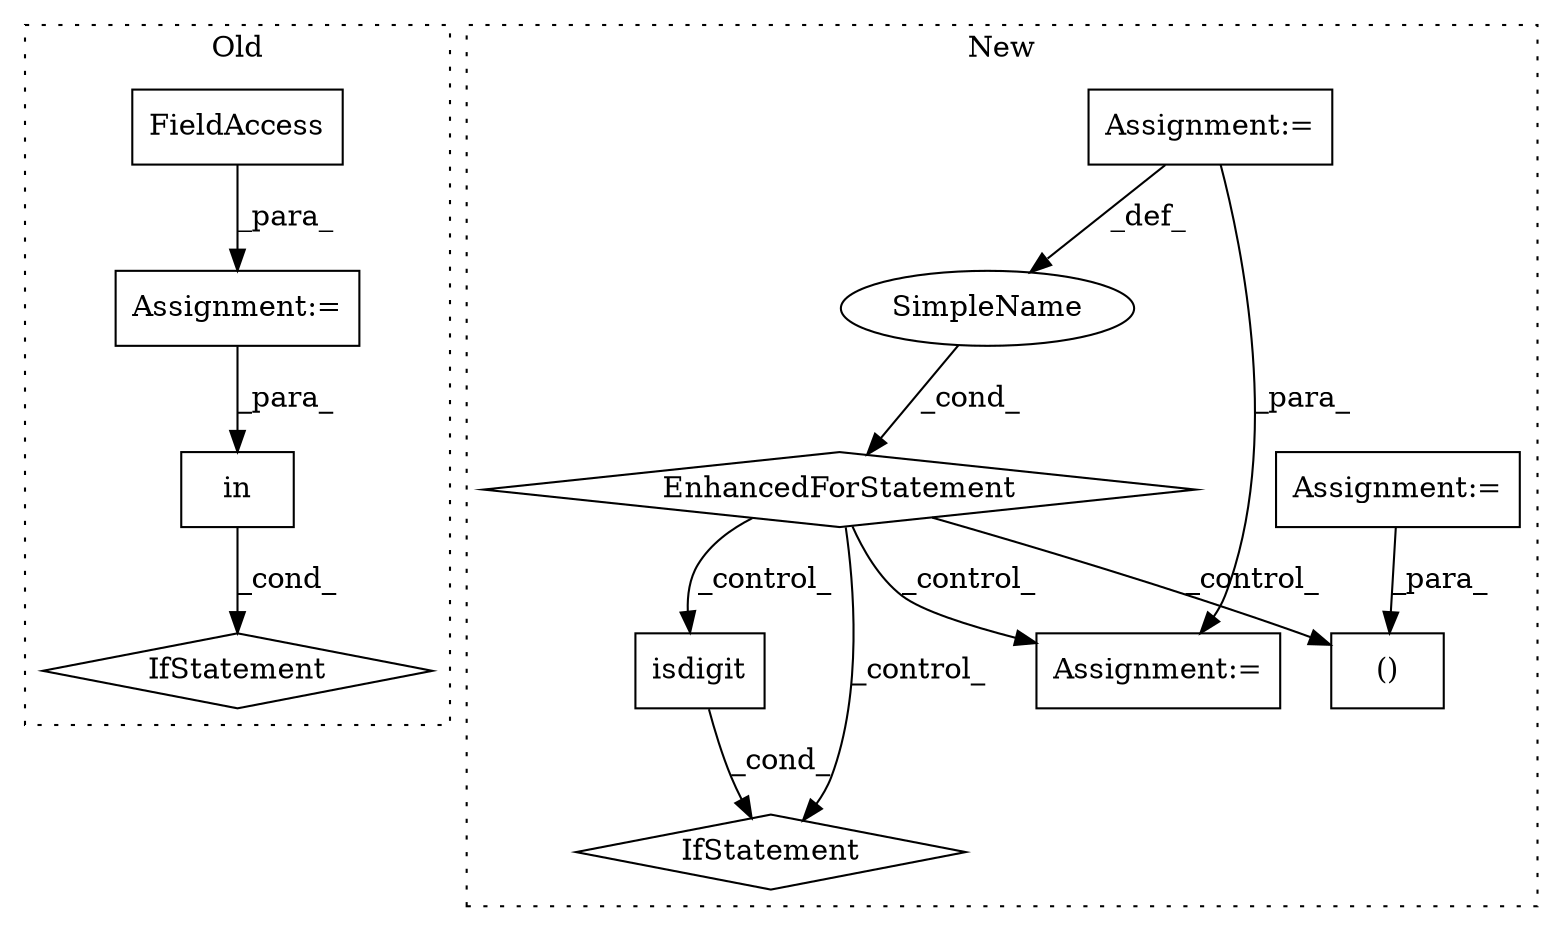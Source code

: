 digraph G {
subgraph cluster0 {
1 [label="in" a="105" s="5875" l="18" shape="box"];
3 [label="IfStatement" a="25" s="5847,6005" l="4,2" shape="diamond"];
6 [label="Assignment:=" a="7" s="5961" l="41" shape="box"];
8 [label="FieldAccess" a="22" s="5971" l="22" shape="box"];
label = "Old";
style="dotted";
}
subgraph cluster1 {
2 [label="isdigit" a="32" s="5967" l="9" shape="box"];
4 [label="IfStatement" a="25" s="5924,5976" l="4,2" shape="diamond"];
5 [label="SimpleName" a="42" s="5676" l="5" shape="ellipse"];
7 [label="()" a="106" s="5738" l="44" shape="box"];
9 [label="Assignment:=" a="7" s="4996" l="4" shape="box"];
10 [label="Assignment:=" a="7" s="5607,5721" l="53,2" shape="box"];
11 [label="Assignment:=" a="7" s="5782" l="2" shape="box"];
12 [label="EnhancedForStatement" a="70" s="5607,5721" l="53,2" shape="diamond"];
label = "New";
style="dotted";
}
1 -> 3 [label="_cond_"];
2 -> 4 [label="_cond_"];
5 -> 12 [label="_cond_"];
6 -> 1 [label="_para_"];
8 -> 6 [label="_para_"];
9 -> 7 [label="_para_"];
10 -> 11 [label="_para_"];
10 -> 5 [label="_def_"];
12 -> 4 [label="_control_"];
12 -> 7 [label="_control_"];
12 -> 2 [label="_control_"];
12 -> 11 [label="_control_"];
}